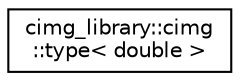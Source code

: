 digraph G
{
  edge [fontname="Helvetica",fontsize="10",labelfontname="Helvetica",labelfontsize="10"];
  node [fontname="Helvetica",fontsize="10",shape=record];
  rankdir="LR";
  Node1 [label="cimg_library::cimg\l::type\< double \>",height=0.2,width=0.4,color="black", fillcolor="white", style="filled",URL="$structcimg__library_1_1cimg_1_1type_3_01double_01_4.html"];
}
